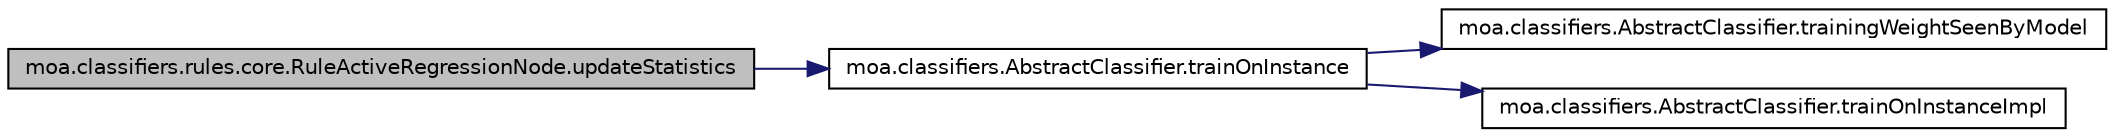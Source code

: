 digraph G
{
  edge [fontname="Helvetica",fontsize="10",labelfontname="Helvetica",labelfontsize="10"];
  node [fontname="Helvetica",fontsize="10",shape=record];
  rankdir=LR;
  Node1 [label="moa.classifiers.rules.core.RuleActiveRegressionNode.updateStatistics",height=0.2,width=0.4,color="black", fillcolor="grey75", style="filled" fontcolor="black"];
  Node1 -> Node2 [color="midnightblue",fontsize="10",style="solid",fontname="Helvetica"];
  Node2 [label="moa.classifiers.AbstractClassifier.trainOnInstance",height=0.2,width=0.4,color="black", fillcolor="white", style="filled",URL="$classmoa_1_1classifiers_1_1AbstractClassifier.html#a5604757bcbc1b7716aa519f7ed2cf448",tooltip="Trains this classifier incrementally using the given instance."];
  Node2 -> Node3 [color="midnightblue",fontsize="10",style="solid",fontname="Helvetica"];
  Node3 [label="moa.classifiers.AbstractClassifier.trainingWeightSeenByModel",height=0.2,width=0.4,color="black", fillcolor="white", style="filled",URL="$classmoa_1_1classifiers_1_1AbstractClassifier.html#af50c85f56d8192f9cf56e621a835b00c",tooltip="Gets the sum of the weights of the instances that have been used by this classifier..."];
  Node2 -> Node4 [color="midnightblue",fontsize="10",style="solid",fontname="Helvetica"];
  Node4 [label="moa.classifiers.AbstractClassifier.trainOnInstanceImpl",height=0.2,width=0.4,color="black", fillcolor="white", style="filled",URL="$classmoa_1_1classifiers_1_1AbstractClassifier.html#aceb24d2ddeab386f2ecead6e3c0d3543",tooltip="Trains this classifier incrementally using the given instance."];
}
